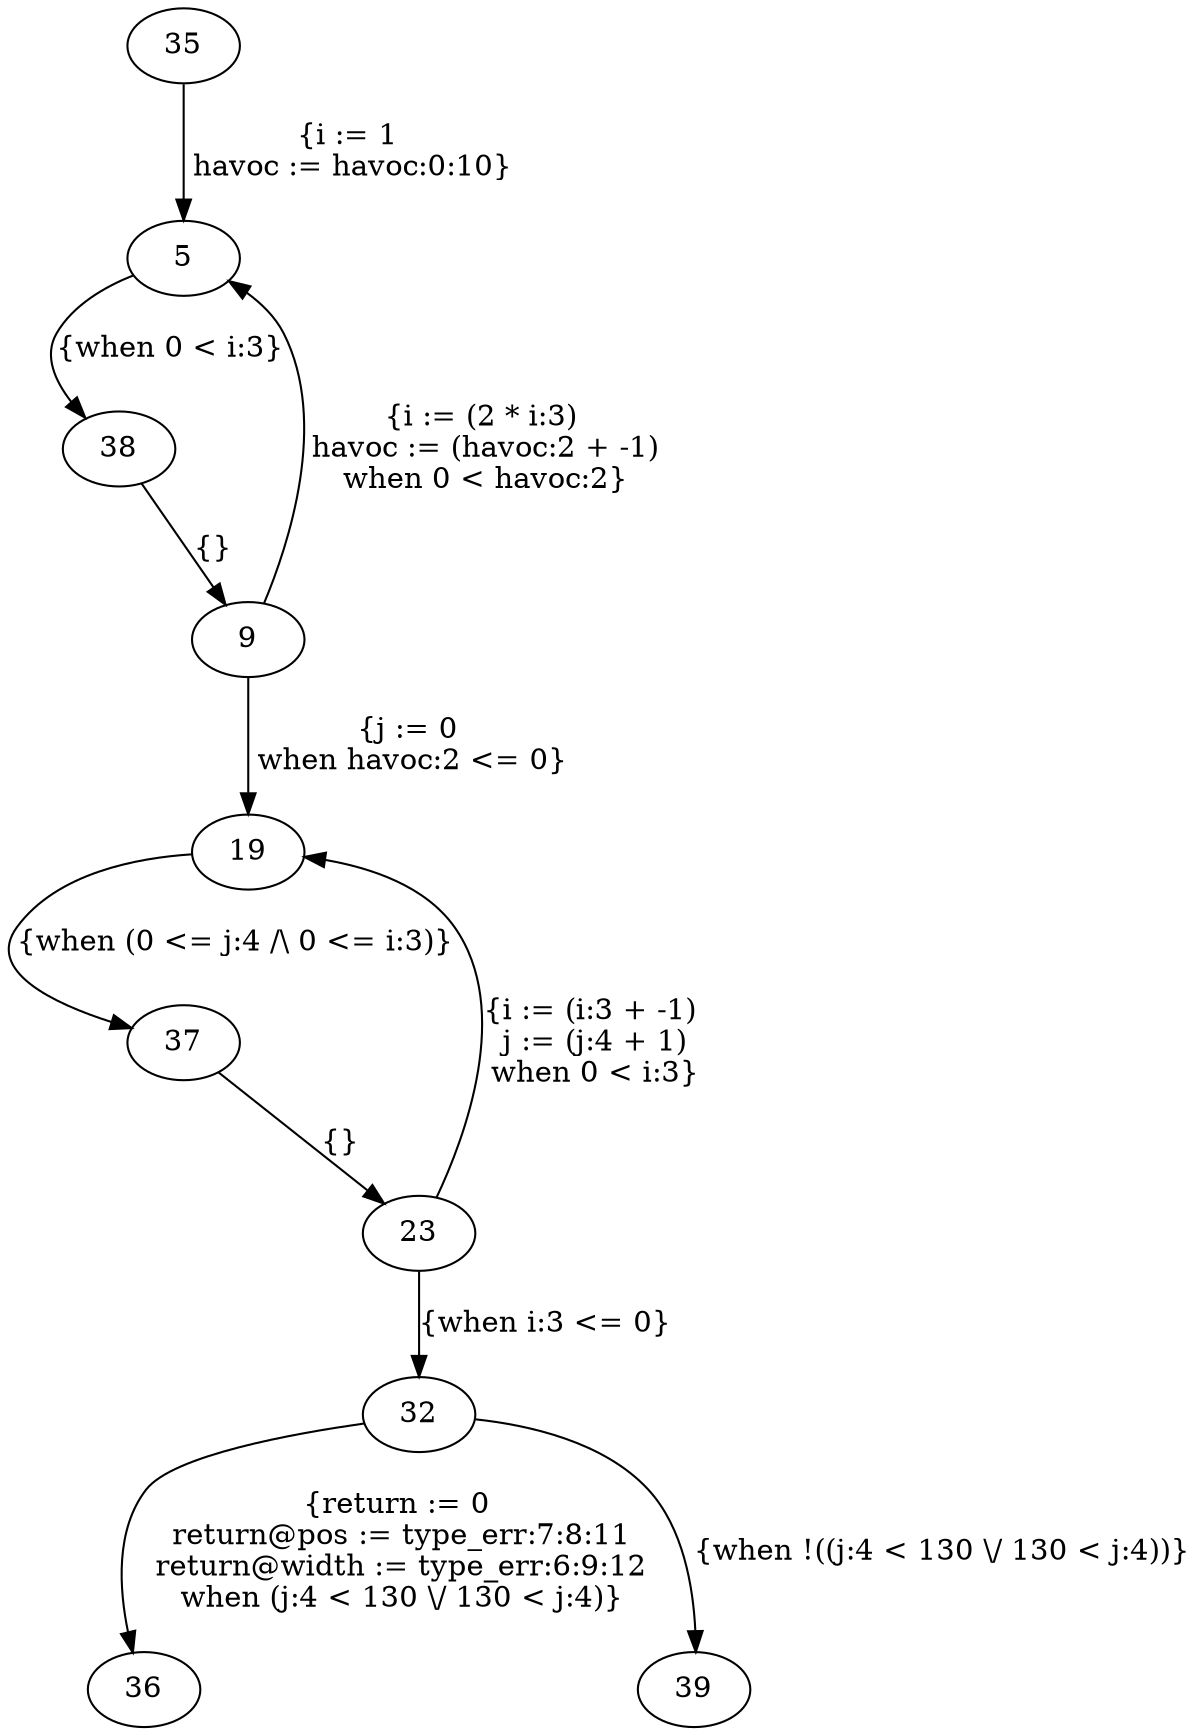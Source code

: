 
digraph G {
  "5";
  "9";
  "19";
  "23";
  "32";
  "35";
  "36";
  "37";
  "38";
  "39";
  
  
  "5" -> "38" [label="{when 0 < i:3}", ];
  "9" -> "5" [label="{i := (2 * i:3)\n havoc := (havoc:2 + -1)\n when 0 < havoc:2}",
              ];
  "9" -> "19" [label="{j := 0\n when havoc:2 <= 0}", ];
  "19" -> "37" [label="{when (0 <= j:4 /\\ 0 <= i:3)}", ];
  "23" -> "19" [label="{i := (i:3 + -1)\n j := (j:4 + 1)\n when 0 < i:3}", ];
  "23" -> "32" [label="{when i:3 <= 0}", ];
  "32" -> "36" [label="{return := 0\n return@pos := type_err:7:8:11\n return@width := type_err:6:9:12\n when (j:4 < 130 \\/ 130 < j:4)}",
                ];
  "32" -> "39" [label="{when !((j:4 < 130 \\/ 130 < j:4))}", ];
  "35" -> "5" [label="{i := 1\n havoc := havoc:0:10}", ];
  "37" -> "23" [label="{}", ];
  "38" -> "9" [label="{}", ];
  
  }


